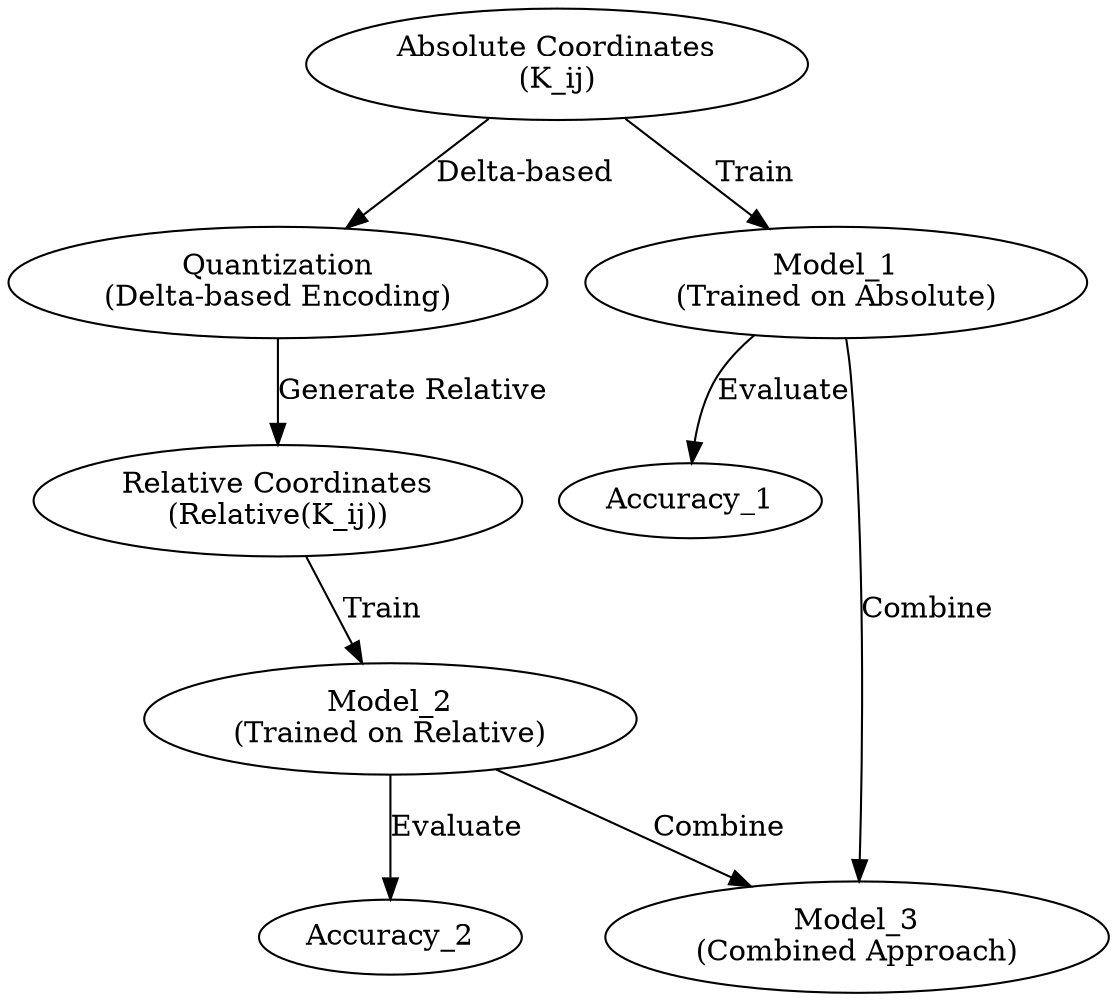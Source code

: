 // Absolute vs. Relative Coordinates
digraph {
	Kij [label="Absolute Coordinates
(K_ij)"]
	Q [label="Quantization
(Delta-based Encoding)"]
	Rij [label="Relative Coordinates
(Relative(K_ij))"]
	M1 [label="Model_1
(Trained on Absolute)"]
	A1 [label=Accuracy_1]
	M2 [label="Model_2
(Trained on Relative)"]
	A2 [label=Accuracy_2]
	M3 [label="Model_3
(Combined Approach)"]
	Kij -> M1 [label=Train]
	M1 -> A1 [label=Evaluate]
	Kij -> Q [label="Delta-based"]
	Q -> Rij [label="Generate Relative"]
	Rij -> M2 [label=Train]
	M2 -> A2 [label=Evaluate]
	M1 -> M3 [label=Combine]
	M2 -> M3 [label=Combine]
}
